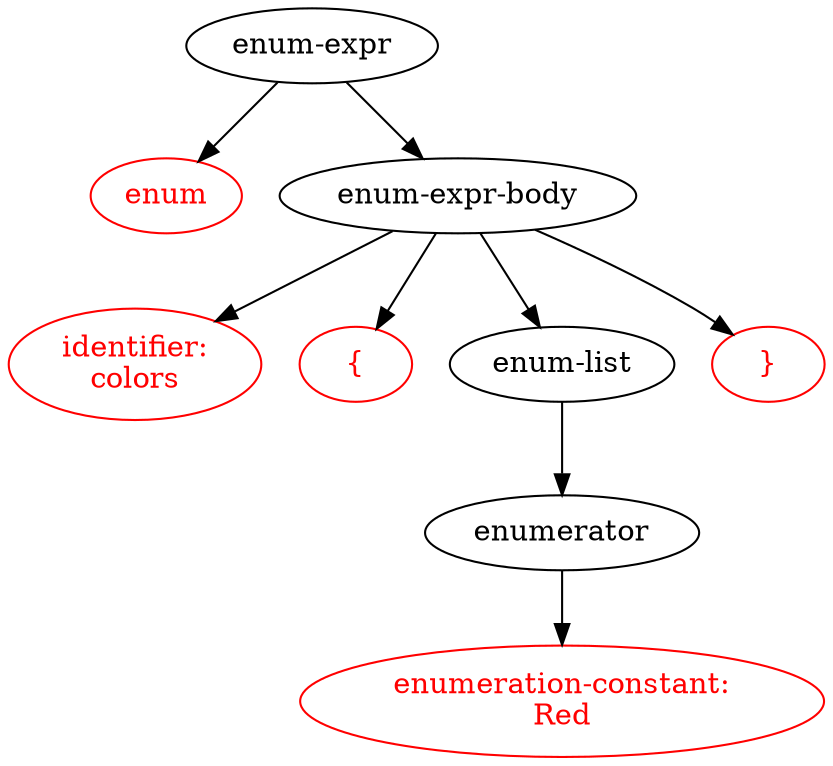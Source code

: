 digraph G {
  "0x87520" [label="enum-expr"];
  "0x86910" [label="enum"];
  "0x87520" -> "0x86910";
  "0x86910" [label="enum"][fontcolor="red"][color="red"];
  "0x90230" [label="enum-expr-body"];
  "0x87520" -> "0x90230";
  "0x90230" [label="enum-expr-body"];
  "0xb1b80" [label="identifier:\ncolors"];
  "0x90230" -> "0xb1b80";
  "0xb1b80" [label="identifier:\ncolors"][fontcolor="red"][color="red"];
  "0xb2d70" [label="{"];
  "0x90230" -> "0xb2d70";
  "0xb2d70" [label="{"][fontcolor="red"][color="red"];
  "0xae680" [label="enum-list"];
  "0x90230" -> "0xae680";
  "0xae680" [label="enum-list"];
  "0xae9d0" [label="enumerator"];
  "0xae680" -> "0xae9d0";
  "0xae9d0" [label="enumerator"];
  "0xaed20" [label="enumeration-constant:\nRed"];
  "0xae9d0" -> "0xaed20";
  "0xaed20" [label="enumeration-constant:\nRed"][fontcolor="red"][color="red"];
  "0xb5c50" [label="}"];
  "0x90230" -> "0xb5c50";
  "0xb5c50" [label="}"][fontcolor="red"][color="red"];
}